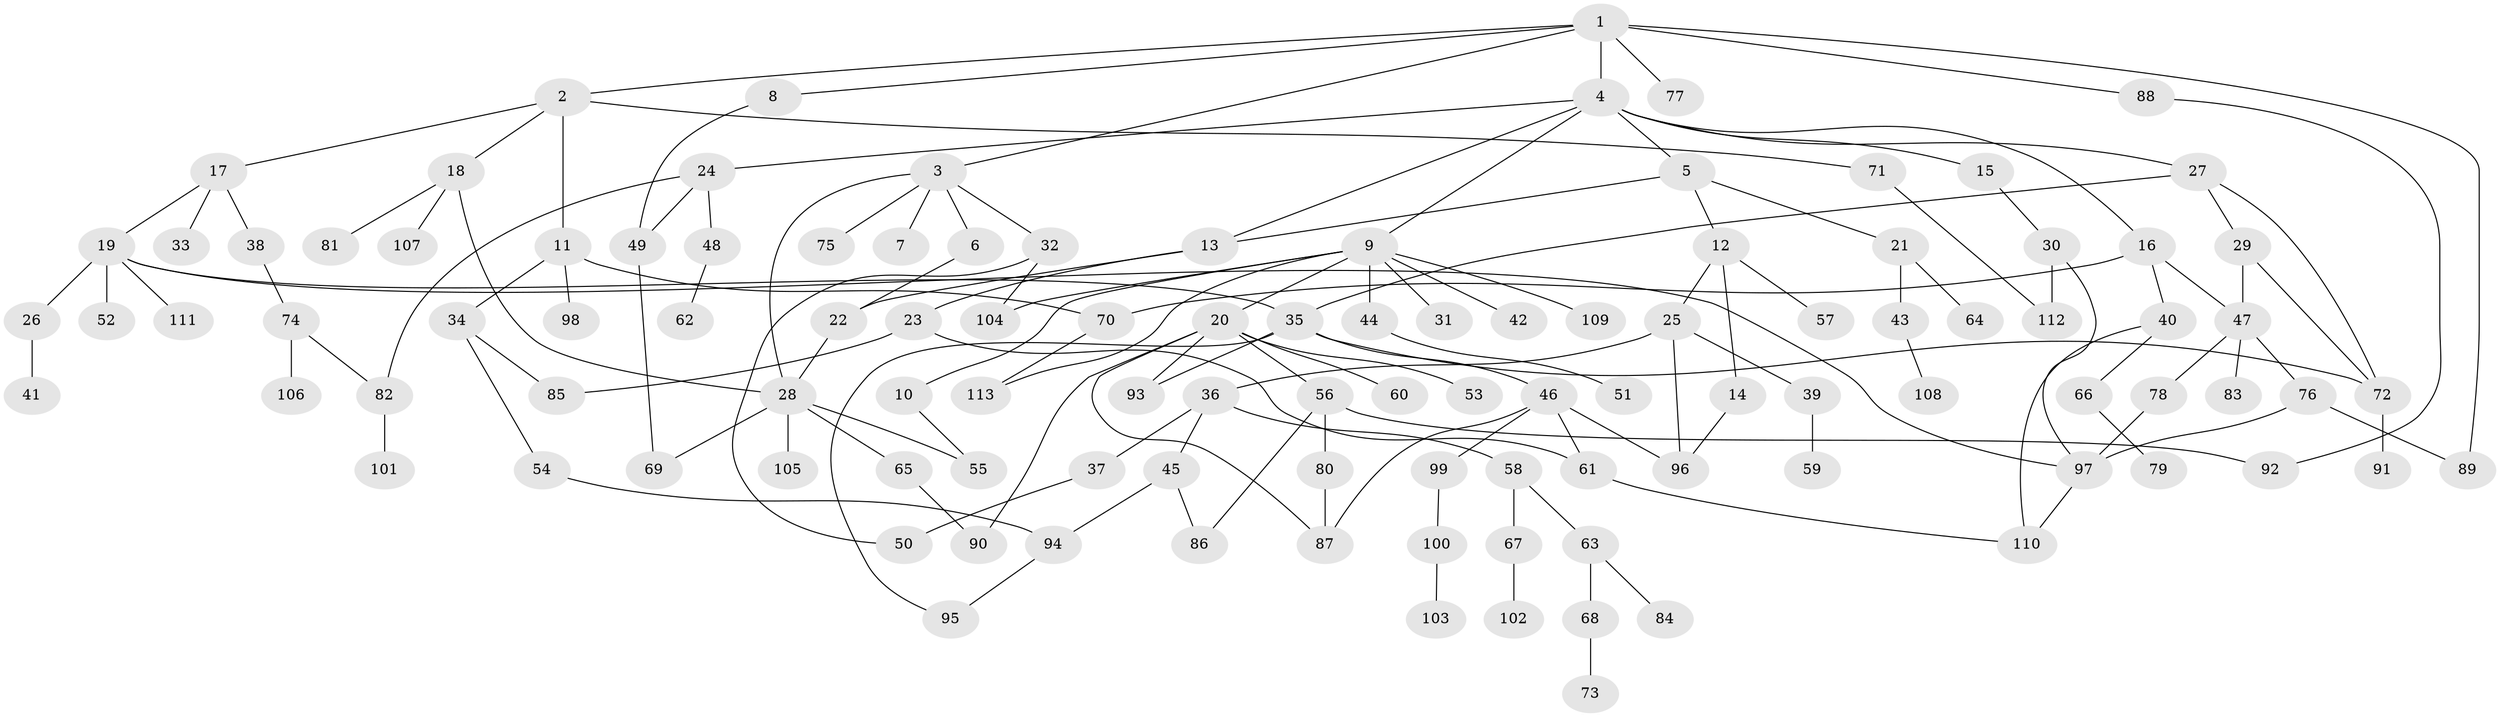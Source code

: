 // coarse degree distribution, {7: 0.02702702702702703, 5: 0.06756756756756757, 2: 0.22972972972972974, 1: 0.28378378378378377, 8: 0.013513513513513514, 3: 0.21621621621621623, 4: 0.08108108108108109, 6: 0.08108108108108109}
// Generated by graph-tools (version 1.1) at 2025/51/02/27/25 19:51:38]
// undirected, 113 vertices, 147 edges
graph export_dot {
graph [start="1"]
  node [color=gray90,style=filled];
  1;
  2;
  3;
  4;
  5;
  6;
  7;
  8;
  9;
  10;
  11;
  12;
  13;
  14;
  15;
  16;
  17;
  18;
  19;
  20;
  21;
  22;
  23;
  24;
  25;
  26;
  27;
  28;
  29;
  30;
  31;
  32;
  33;
  34;
  35;
  36;
  37;
  38;
  39;
  40;
  41;
  42;
  43;
  44;
  45;
  46;
  47;
  48;
  49;
  50;
  51;
  52;
  53;
  54;
  55;
  56;
  57;
  58;
  59;
  60;
  61;
  62;
  63;
  64;
  65;
  66;
  67;
  68;
  69;
  70;
  71;
  72;
  73;
  74;
  75;
  76;
  77;
  78;
  79;
  80;
  81;
  82;
  83;
  84;
  85;
  86;
  87;
  88;
  89;
  90;
  91;
  92;
  93;
  94;
  95;
  96;
  97;
  98;
  99;
  100;
  101;
  102;
  103;
  104;
  105;
  106;
  107;
  108;
  109;
  110;
  111;
  112;
  113;
  1 -- 2;
  1 -- 3;
  1 -- 4;
  1 -- 8;
  1 -- 77;
  1 -- 88;
  1 -- 89;
  2 -- 11;
  2 -- 17;
  2 -- 18;
  2 -- 71;
  3 -- 6;
  3 -- 7;
  3 -- 28;
  3 -- 32;
  3 -- 75;
  4 -- 5;
  4 -- 9;
  4 -- 13;
  4 -- 15;
  4 -- 16;
  4 -- 24;
  4 -- 27;
  5 -- 12;
  5 -- 21;
  5 -- 13;
  6 -- 22;
  8 -- 49;
  9 -- 10;
  9 -- 20;
  9 -- 31;
  9 -- 42;
  9 -- 44;
  9 -- 109;
  9 -- 113;
  9 -- 104;
  10 -- 55;
  11 -- 34;
  11 -- 98;
  11 -- 70;
  12 -- 14;
  12 -- 25;
  12 -- 57;
  13 -- 23;
  13 -- 22;
  14 -- 96;
  15 -- 30;
  16 -- 40;
  16 -- 70;
  16 -- 47;
  17 -- 19;
  17 -- 33;
  17 -- 38;
  18 -- 81;
  18 -- 107;
  18 -- 28;
  19 -- 26;
  19 -- 52;
  19 -- 97;
  19 -- 111;
  19 -- 35;
  20 -- 53;
  20 -- 56;
  20 -- 60;
  20 -- 93;
  20 -- 90;
  20 -- 87;
  21 -- 43;
  21 -- 64;
  22 -- 28;
  23 -- 85;
  23 -- 61;
  24 -- 48;
  24 -- 49;
  24 -- 82;
  25 -- 36;
  25 -- 39;
  25 -- 96;
  26 -- 41;
  27 -- 29;
  27 -- 35;
  27 -- 72;
  28 -- 55;
  28 -- 65;
  28 -- 69;
  28 -- 105;
  29 -- 47;
  29 -- 72;
  30 -- 112;
  30 -- 97;
  32 -- 104;
  32 -- 50;
  34 -- 54;
  34 -- 85;
  35 -- 46;
  35 -- 93;
  35 -- 95;
  35 -- 72;
  36 -- 37;
  36 -- 45;
  36 -- 58;
  37 -- 50;
  38 -- 74;
  39 -- 59;
  40 -- 66;
  40 -- 110;
  43 -- 108;
  44 -- 51;
  45 -- 86;
  45 -- 94;
  46 -- 61;
  46 -- 87;
  46 -- 96;
  46 -- 99;
  47 -- 76;
  47 -- 78;
  47 -- 83;
  48 -- 62;
  49 -- 69;
  54 -- 94;
  56 -- 80;
  56 -- 92;
  56 -- 86;
  58 -- 63;
  58 -- 67;
  61 -- 110;
  63 -- 68;
  63 -- 84;
  65 -- 90;
  66 -- 79;
  67 -- 102;
  68 -- 73;
  70 -- 113;
  71 -- 112;
  72 -- 91;
  74 -- 106;
  74 -- 82;
  76 -- 89;
  76 -- 97;
  78 -- 97;
  80 -- 87;
  82 -- 101;
  88 -- 92;
  94 -- 95;
  97 -- 110;
  99 -- 100;
  100 -- 103;
}
